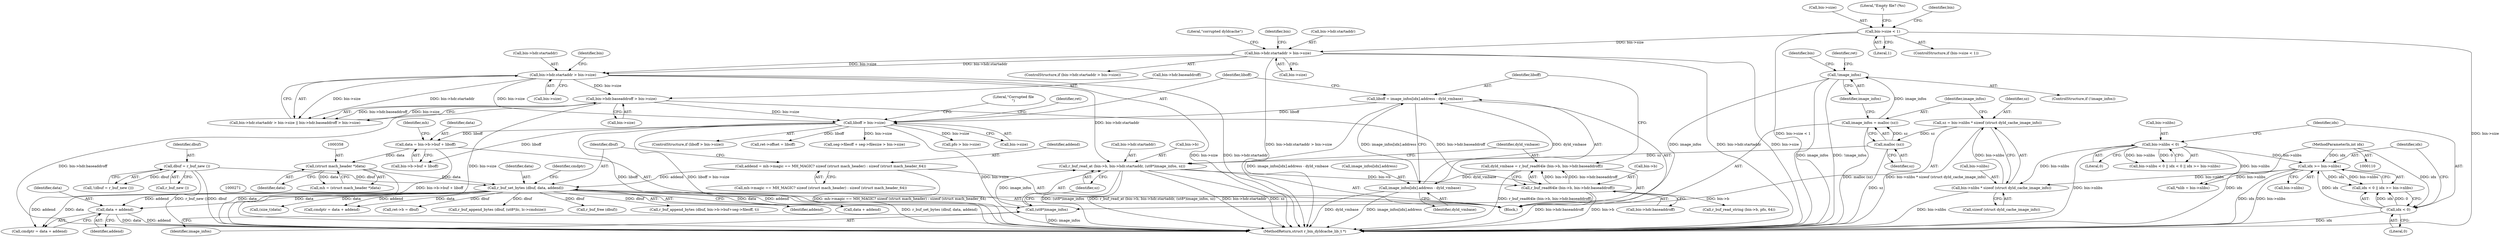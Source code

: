 digraph "0_radare2_4e98402f09a0ef0bb8559a33a4c1988c54938eaf@pointer" {
"1000454" [label="(Call,data + addend)"];
"1000412" [label="(Call,r_buf_set_bytes (dbuf, data, addend))"];
"1000390" [label="(Call,dbuf = r_buf_new ())"];
"1000357" [label="(Call,(struct mach_header *)data)"];
"1000346" [label="(Call,data = bin->b->buf + liboff)"];
"1000295" [label="(Call,liboff > bin->size)"];
"1000285" [label="(Call,liboff = image_infos[idx].address - dyld_vmbase)"];
"1000287" [label="(Call,image_infos[idx].address - dyld_vmbase)"];
"1000274" [label="(Call,dyld_vmbase = r_buf_read64le (bin->b, bin->hdr.baseaddroff))"];
"1000276" [label="(Call,r_buf_read64le (bin->b, bin->hdr.baseaddroff))"];
"1000261" [label="(Call,r_buf_read_at (bin->b, bin->hdr.startaddr, (ut8*)image_infos, sz))"];
"1000215" [label="(Call,bin->hdr.startaddr > bin->size)"];
"1000197" [label="(Call,bin->hdr.startaddr > bin->size)"];
"1000147" [label="(Call,bin->size < 1)"];
"1000270" [label="(Call,(ut8*)image_infos)"];
"1000254" [label="(Call,!image_infos)"];
"1000249" [label="(Call,image_infos = malloc (sz))"];
"1000251" [label="(Call,malloc (sz))"];
"1000241" [label="(Call,sz = bin->nlibs * sizeof (struct dyld_cache_image_info))"];
"1000243" [label="(Call,bin->nlibs * sizeof (struct dyld_cache_image_info))"];
"1000176" [label="(Call,idx >= bin->nlibs)"];
"1000173" [label="(Call,idx < 0)"];
"1000112" [label="(MethodParameterIn,int idx)"];
"1000167" [label="(Call,bin->nlibs < 0)"];
"1000224" [label="(Call,bin->hdr.baseaddroff > bin->size)"];
"1000400" [label="(Call,addend = mh->magic == MH_MAGIC? sizeof (struct mach_header) : sizeof (struct mach_header_64))"];
"1000530" [label="(Call,r_buf_append_bytes (dbuf, bin->b->buf+seg->fileoff, t))"];
"1000253" [label="(ControlStructure,if (!image_infos))"];
"1000389" [label="(Call,!(dbuf = r_buf_new ()))"];
"1000251" [label="(Call,malloc (sz))"];
"1000243" [label="(Call,bin->nlibs * sizeof (struct dyld_cache_image_info))"];
"1000454" [label="(Call,data + addend)"];
"1000293" [label="(Identifier,dyld_vmbase)"];
"1000216" [label="(Call,bin->hdr.startaddr)"];
"1000325" [label="(Call,pfo > bin->size)"];
"1000208" [label="(Literal,\"corrupted dyldcache\")"];
"1000392" [label="(Call,r_buf_new ())"];
"1000418" [label="(Call,data + addend)"];
"1000402" [label="(Call,mh->magic == MH_MAGIC? sizeof (struct mach_header) : sizeof (struct mach_header_64))"];
"1000556" [label="(Call,(size_t)data)"];
"1000224" [label="(Call,bin->hdr.baseaddroff > bin->size)"];
"1000263" [label="(Identifier,bin)"];
"1000167" [label="(Call,bin->nlibs < 0)"];
"1000296" [label="(Identifier,liboff)"];
"1000390" [label="(Call,dbuf = r_buf_new ())"];
"1000346" [label="(Call,data = bin->b->buf + liboff)"];
"1000270" [label="(Call,(ut8*)image_infos)"];
"1000174" [label="(Identifier,idx)"];
"1000302" [label="(Literal,\"Corrupted file\n\")"];
"1000272" [label="(Identifier,image_infos)"];
"1000177" [label="(Identifier,idx)"];
"1000225" [label="(Call,bin->hdr.baseaddroff)"];
"1000285" [label="(Call,liboff = image_infos[idx].address - dyld_vmbase)"];
"1000112" [label="(MethodParameterIn,int idx)"];
"1000250" [label="(Identifier,image_infos)"];
"1000148" [label="(Call,bin->size)"];
"1000154" [label="(Literal,\"Empty file? (%s)\n\")"];
"1000151" [label="(Literal,1)"];
"1000357" [label="(Call,(struct mach_header *)data)"];
"1000297" [label="(Call,bin->size)"];
"1000169" [label="(Identifier,bin)"];
"1000294" [label="(ControlStructure,if (liboff > bin->size))"];
"1000172" [label="(Call,idx < 0 || idx >= bin->nlibs)"];
"1000288" [label="(Call,image_infos[idx].address)"];
"1000401" [label="(Identifier,addend)"];
"1000276" [label="(Call,r_buf_read64le (bin->b, bin->hdr.baseaddroff))"];
"1000173" [label="(Call,idx < 0)"];
"1000280" [label="(Call,bin->hdr.baseaddroff)"];
"1000176" [label="(Call,idx >= bin->nlibs)"];
"1000287" [label="(Call,image_infos[idx].address - dyld_vmbase)"];
"1000166" [label="(Call,bin->nlibs < 0 || idx < 0 || idx >= bin->nlibs)"];
"1000184" [label="(Call,*nlib = bin->nlibs)"];
"1000416" [label="(Call,cmdptr = data + addend)"];
"1000275" [label="(Identifier,dyld_vmbase)"];
"1000727" [label="(Call,ret->b = dbuf)"];
"1000197" [label="(Call,bin->hdr.startaddr > bin->size)"];
"1000439" [label="(Call,r_buf_append_bytes (dbuf, (ut8*)lc, lc->cmdsize))"];
"1000214" [label="(Call,bin->hdr.startaddr > bin->size || bin->hdr.baseaddroff > bin->size)"];
"1000255" [label="(Identifier,image_infos)"];
"1000274" [label="(Call,dyld_vmbase = r_buf_read64le (bin->b, bin->hdr.baseaddroff))"];
"1000254" [label="(Call,!image_infos)"];
"1000526" [label="(Call,r_buf_free (dbuf))"];
"1000295" [label="(Call,liboff > bin->size)"];
"1000286" [label="(Identifier,liboff)"];
"1000412" [label="(Call,r_buf_set_bytes (dbuf, data, addend))"];
"1000307" [label="(Call,ret->offset = liboff)"];
"1000244" [label="(Call,bin->nlibs)"];
"1000273" [label="(Identifier,sz)"];
"1000171" [label="(Literal,0)"];
"1000247" [label="(Call,sizeof (struct dyld_cache_image_info))"];
"1000414" [label="(Identifier,data)"];
"1000503" [label="(Call,seg->fileoff + seg->filesize > bin->size)"];
"1000147" [label="(Call,bin->size < 1)"];
"1000215" [label="(Call,bin->hdr.startaddr > bin->size)"];
"1000252" [label="(Identifier,sz)"];
"1000242" [label="(Identifier,sz)"];
"1000456" [label="(Identifier,addend)"];
"1000168" [label="(Call,bin->nlibs)"];
"1000355" [label="(Call,mh = (struct mach_header *)data)"];
"1000340" [label="(Call,r_buf_read_string (bin->b, pfo, 64))"];
"1000750" [label="(MethodReturn,struct r_bin_dyldcache_lib_t *)"];
"1000417" [label="(Identifier,cmdptr)"];
"1000227" [label="(Identifier,bin)"];
"1000348" [label="(Call,bin->b->buf + liboff)"];
"1000452" [label="(Call,cmdptr = data + addend)"];
"1000221" [label="(Call,bin->size)"];
"1000347" [label="(Identifier,data)"];
"1000218" [label="(Identifier,bin)"];
"1000175" [label="(Literal,0)"];
"1000359" [label="(Identifier,data)"];
"1000114" [label="(Block,)"];
"1000265" [label="(Call,bin->hdr.startaddr)"];
"1000455" [label="(Identifier,data)"];
"1000400" [label="(Call,addend = mh->magic == MH_MAGIC? sizeof (struct mach_header) : sizeof (struct mach_header_64))"];
"1000203" [label="(Call,bin->size)"];
"1000356" [label="(Identifier,mh)"];
"1000258" [label="(Identifier,ret)"];
"1000230" [label="(Call,bin->size)"];
"1000262" [label="(Call,bin->b)"];
"1000413" [label="(Identifier,dbuf)"];
"1000241" [label="(Call,sz = bin->nlibs * sizeof (struct dyld_cache_image_info))"];
"1000198" [label="(Call,bin->hdr.startaddr)"];
"1000391" [label="(Identifier,dbuf)"];
"1000415" [label="(Identifier,addend)"];
"1000196" [label="(ControlStructure,if (bin->hdr.startaddr > bin->size))"];
"1000178" [label="(Call,bin->nlibs)"];
"1000261" [label="(Call,r_buf_read_at (bin->b, bin->hdr.startaddr, (ut8*)image_infos, sz))"];
"1000146" [label="(ControlStructure,if (bin->size < 1))"];
"1000249" [label="(Call,image_infos = malloc (sz))"];
"1000277" [label="(Call,bin->b)"];
"1000309" [label="(Identifier,ret)"];
"1000454" -> "1000452"  [label="AST: "];
"1000454" -> "1000456"  [label="CFG: "];
"1000455" -> "1000454"  [label="AST: "];
"1000456" -> "1000454"  [label="AST: "];
"1000452" -> "1000454"  [label="CFG: "];
"1000454" -> "1000750"  [label="DDG: data"];
"1000454" -> "1000750"  [label="DDG: addend"];
"1000412" -> "1000454"  [label="DDG: data"];
"1000412" -> "1000454"  [label="DDG: addend"];
"1000412" -> "1000114"  [label="AST: "];
"1000412" -> "1000415"  [label="CFG: "];
"1000413" -> "1000412"  [label="AST: "];
"1000414" -> "1000412"  [label="AST: "];
"1000415" -> "1000412"  [label="AST: "];
"1000417" -> "1000412"  [label="CFG: "];
"1000412" -> "1000750"  [label="DDG: r_buf_set_bytes (dbuf, data, addend)"];
"1000390" -> "1000412"  [label="DDG: dbuf"];
"1000357" -> "1000412"  [label="DDG: data"];
"1000400" -> "1000412"  [label="DDG: addend"];
"1000412" -> "1000416"  [label="DDG: data"];
"1000412" -> "1000416"  [label="DDG: addend"];
"1000412" -> "1000418"  [label="DDG: data"];
"1000412" -> "1000418"  [label="DDG: addend"];
"1000412" -> "1000439"  [label="DDG: dbuf"];
"1000412" -> "1000452"  [label="DDG: data"];
"1000412" -> "1000452"  [label="DDG: addend"];
"1000412" -> "1000526"  [label="DDG: dbuf"];
"1000412" -> "1000530"  [label="DDG: dbuf"];
"1000412" -> "1000556"  [label="DDG: data"];
"1000412" -> "1000727"  [label="DDG: dbuf"];
"1000390" -> "1000389"  [label="AST: "];
"1000390" -> "1000392"  [label="CFG: "];
"1000391" -> "1000390"  [label="AST: "];
"1000392" -> "1000390"  [label="AST: "];
"1000389" -> "1000390"  [label="CFG: "];
"1000390" -> "1000750"  [label="DDG: r_buf_new ()"];
"1000390" -> "1000750"  [label="DDG: dbuf"];
"1000390" -> "1000389"  [label="DDG: dbuf"];
"1000357" -> "1000355"  [label="AST: "];
"1000357" -> "1000359"  [label="CFG: "];
"1000358" -> "1000357"  [label="AST: "];
"1000359" -> "1000357"  [label="AST: "];
"1000355" -> "1000357"  [label="CFG: "];
"1000357" -> "1000750"  [label="DDG: data"];
"1000357" -> "1000355"  [label="DDG: data"];
"1000346" -> "1000357"  [label="DDG: data"];
"1000346" -> "1000114"  [label="AST: "];
"1000346" -> "1000348"  [label="CFG: "];
"1000347" -> "1000346"  [label="AST: "];
"1000348" -> "1000346"  [label="AST: "];
"1000356" -> "1000346"  [label="CFG: "];
"1000346" -> "1000750"  [label="DDG: bin->b->buf + liboff"];
"1000295" -> "1000346"  [label="DDG: liboff"];
"1000295" -> "1000294"  [label="AST: "];
"1000295" -> "1000297"  [label="CFG: "];
"1000296" -> "1000295"  [label="AST: "];
"1000297" -> "1000295"  [label="AST: "];
"1000302" -> "1000295"  [label="CFG: "];
"1000309" -> "1000295"  [label="CFG: "];
"1000295" -> "1000750"  [label="DDG: bin->size"];
"1000295" -> "1000750"  [label="DDG: liboff"];
"1000295" -> "1000750"  [label="DDG: liboff > bin->size"];
"1000285" -> "1000295"  [label="DDG: liboff"];
"1000215" -> "1000295"  [label="DDG: bin->size"];
"1000224" -> "1000295"  [label="DDG: bin->size"];
"1000295" -> "1000307"  [label="DDG: liboff"];
"1000295" -> "1000325"  [label="DDG: bin->size"];
"1000295" -> "1000348"  [label="DDG: liboff"];
"1000295" -> "1000503"  [label="DDG: bin->size"];
"1000285" -> "1000114"  [label="AST: "];
"1000285" -> "1000287"  [label="CFG: "];
"1000286" -> "1000285"  [label="AST: "];
"1000287" -> "1000285"  [label="AST: "];
"1000296" -> "1000285"  [label="CFG: "];
"1000285" -> "1000750"  [label="DDG: image_infos[idx].address - dyld_vmbase"];
"1000287" -> "1000285"  [label="DDG: image_infos[idx].address"];
"1000287" -> "1000285"  [label="DDG: dyld_vmbase"];
"1000287" -> "1000293"  [label="CFG: "];
"1000288" -> "1000287"  [label="AST: "];
"1000293" -> "1000287"  [label="AST: "];
"1000287" -> "1000750"  [label="DDG: dyld_vmbase"];
"1000287" -> "1000750"  [label="DDG: image_infos[idx].address"];
"1000274" -> "1000287"  [label="DDG: dyld_vmbase"];
"1000274" -> "1000114"  [label="AST: "];
"1000274" -> "1000276"  [label="CFG: "];
"1000275" -> "1000274"  [label="AST: "];
"1000276" -> "1000274"  [label="AST: "];
"1000286" -> "1000274"  [label="CFG: "];
"1000274" -> "1000750"  [label="DDG: r_buf_read64le (bin->b, bin->hdr.baseaddroff)"];
"1000276" -> "1000274"  [label="DDG: bin->b"];
"1000276" -> "1000274"  [label="DDG: bin->hdr.baseaddroff"];
"1000276" -> "1000280"  [label="CFG: "];
"1000277" -> "1000276"  [label="AST: "];
"1000280" -> "1000276"  [label="AST: "];
"1000276" -> "1000750"  [label="DDG: bin->hdr.baseaddroff"];
"1000276" -> "1000750"  [label="DDG: bin->b"];
"1000261" -> "1000276"  [label="DDG: bin->b"];
"1000224" -> "1000276"  [label="DDG: bin->hdr.baseaddroff"];
"1000276" -> "1000340"  [label="DDG: bin->b"];
"1000261" -> "1000114"  [label="AST: "];
"1000261" -> "1000273"  [label="CFG: "];
"1000262" -> "1000261"  [label="AST: "];
"1000265" -> "1000261"  [label="AST: "];
"1000270" -> "1000261"  [label="AST: "];
"1000273" -> "1000261"  [label="AST: "];
"1000275" -> "1000261"  [label="CFG: "];
"1000261" -> "1000750"  [label="DDG: bin->hdr.startaddr"];
"1000261" -> "1000750"  [label="DDG: sz"];
"1000261" -> "1000750"  [label="DDG: (ut8*)image_infos"];
"1000261" -> "1000750"  [label="DDG: r_buf_read_at (bin->b, bin->hdr.startaddr, (ut8*)image_infos, sz)"];
"1000215" -> "1000261"  [label="DDG: bin->hdr.startaddr"];
"1000270" -> "1000261"  [label="DDG: image_infos"];
"1000251" -> "1000261"  [label="DDG: sz"];
"1000215" -> "1000214"  [label="AST: "];
"1000215" -> "1000221"  [label="CFG: "];
"1000216" -> "1000215"  [label="AST: "];
"1000221" -> "1000215"  [label="AST: "];
"1000227" -> "1000215"  [label="CFG: "];
"1000214" -> "1000215"  [label="CFG: "];
"1000215" -> "1000750"  [label="DDG: bin->size"];
"1000215" -> "1000750"  [label="DDG: bin->hdr.startaddr"];
"1000215" -> "1000214"  [label="DDG: bin->hdr.startaddr"];
"1000215" -> "1000214"  [label="DDG: bin->size"];
"1000197" -> "1000215"  [label="DDG: bin->hdr.startaddr"];
"1000197" -> "1000215"  [label="DDG: bin->size"];
"1000215" -> "1000224"  [label="DDG: bin->size"];
"1000197" -> "1000196"  [label="AST: "];
"1000197" -> "1000203"  [label="CFG: "];
"1000198" -> "1000197"  [label="AST: "];
"1000203" -> "1000197"  [label="AST: "];
"1000208" -> "1000197"  [label="CFG: "];
"1000218" -> "1000197"  [label="CFG: "];
"1000197" -> "1000750"  [label="DDG: bin->size"];
"1000197" -> "1000750"  [label="DDG: bin->hdr.startaddr > bin->size"];
"1000197" -> "1000750"  [label="DDG: bin->hdr.startaddr"];
"1000147" -> "1000197"  [label="DDG: bin->size"];
"1000147" -> "1000146"  [label="AST: "];
"1000147" -> "1000151"  [label="CFG: "];
"1000148" -> "1000147"  [label="AST: "];
"1000151" -> "1000147"  [label="AST: "];
"1000154" -> "1000147"  [label="CFG: "];
"1000169" -> "1000147"  [label="CFG: "];
"1000147" -> "1000750"  [label="DDG: bin->size"];
"1000147" -> "1000750"  [label="DDG: bin->size < 1"];
"1000270" -> "1000272"  [label="CFG: "];
"1000271" -> "1000270"  [label="AST: "];
"1000272" -> "1000270"  [label="AST: "];
"1000273" -> "1000270"  [label="CFG: "];
"1000270" -> "1000750"  [label="DDG: image_infos"];
"1000254" -> "1000270"  [label="DDG: image_infos"];
"1000254" -> "1000253"  [label="AST: "];
"1000254" -> "1000255"  [label="CFG: "];
"1000255" -> "1000254"  [label="AST: "];
"1000258" -> "1000254"  [label="CFG: "];
"1000263" -> "1000254"  [label="CFG: "];
"1000254" -> "1000750"  [label="DDG: image_infos"];
"1000254" -> "1000750"  [label="DDG: !image_infos"];
"1000249" -> "1000254"  [label="DDG: image_infos"];
"1000249" -> "1000114"  [label="AST: "];
"1000249" -> "1000251"  [label="CFG: "];
"1000250" -> "1000249"  [label="AST: "];
"1000251" -> "1000249"  [label="AST: "];
"1000255" -> "1000249"  [label="CFG: "];
"1000249" -> "1000750"  [label="DDG: malloc (sz)"];
"1000251" -> "1000249"  [label="DDG: sz"];
"1000251" -> "1000252"  [label="CFG: "];
"1000252" -> "1000251"  [label="AST: "];
"1000251" -> "1000750"  [label="DDG: sz"];
"1000241" -> "1000251"  [label="DDG: sz"];
"1000241" -> "1000114"  [label="AST: "];
"1000241" -> "1000243"  [label="CFG: "];
"1000242" -> "1000241"  [label="AST: "];
"1000243" -> "1000241"  [label="AST: "];
"1000250" -> "1000241"  [label="CFG: "];
"1000241" -> "1000750"  [label="DDG: bin->nlibs * sizeof (struct dyld_cache_image_info)"];
"1000243" -> "1000241"  [label="DDG: bin->nlibs"];
"1000243" -> "1000247"  [label="CFG: "];
"1000244" -> "1000243"  [label="AST: "];
"1000247" -> "1000243"  [label="AST: "];
"1000243" -> "1000750"  [label="DDG: bin->nlibs"];
"1000176" -> "1000243"  [label="DDG: bin->nlibs"];
"1000167" -> "1000243"  [label="DDG: bin->nlibs"];
"1000176" -> "1000172"  [label="AST: "];
"1000176" -> "1000178"  [label="CFG: "];
"1000177" -> "1000176"  [label="AST: "];
"1000178" -> "1000176"  [label="AST: "];
"1000172" -> "1000176"  [label="CFG: "];
"1000176" -> "1000750"  [label="DDG: bin->nlibs"];
"1000176" -> "1000750"  [label="DDG: idx"];
"1000176" -> "1000172"  [label="DDG: idx"];
"1000176" -> "1000172"  [label="DDG: bin->nlibs"];
"1000173" -> "1000176"  [label="DDG: idx"];
"1000112" -> "1000176"  [label="DDG: idx"];
"1000167" -> "1000176"  [label="DDG: bin->nlibs"];
"1000176" -> "1000184"  [label="DDG: bin->nlibs"];
"1000173" -> "1000172"  [label="AST: "];
"1000173" -> "1000175"  [label="CFG: "];
"1000174" -> "1000173"  [label="AST: "];
"1000175" -> "1000173"  [label="AST: "];
"1000177" -> "1000173"  [label="CFG: "];
"1000172" -> "1000173"  [label="CFG: "];
"1000173" -> "1000750"  [label="DDG: idx"];
"1000173" -> "1000172"  [label="DDG: idx"];
"1000173" -> "1000172"  [label="DDG: 0"];
"1000112" -> "1000173"  [label="DDG: idx"];
"1000112" -> "1000110"  [label="AST: "];
"1000112" -> "1000750"  [label="DDG: idx"];
"1000167" -> "1000166"  [label="AST: "];
"1000167" -> "1000171"  [label="CFG: "];
"1000168" -> "1000167"  [label="AST: "];
"1000171" -> "1000167"  [label="AST: "];
"1000174" -> "1000167"  [label="CFG: "];
"1000166" -> "1000167"  [label="CFG: "];
"1000167" -> "1000750"  [label="DDG: bin->nlibs"];
"1000167" -> "1000166"  [label="DDG: bin->nlibs"];
"1000167" -> "1000166"  [label="DDG: 0"];
"1000167" -> "1000184"  [label="DDG: bin->nlibs"];
"1000224" -> "1000214"  [label="AST: "];
"1000224" -> "1000230"  [label="CFG: "];
"1000225" -> "1000224"  [label="AST: "];
"1000230" -> "1000224"  [label="AST: "];
"1000214" -> "1000224"  [label="CFG: "];
"1000224" -> "1000750"  [label="DDG: bin->hdr.baseaddroff"];
"1000224" -> "1000750"  [label="DDG: bin->size"];
"1000224" -> "1000214"  [label="DDG: bin->hdr.baseaddroff"];
"1000224" -> "1000214"  [label="DDG: bin->size"];
"1000400" -> "1000114"  [label="AST: "];
"1000400" -> "1000402"  [label="CFG: "];
"1000401" -> "1000400"  [label="AST: "];
"1000402" -> "1000400"  [label="AST: "];
"1000413" -> "1000400"  [label="CFG: "];
"1000400" -> "1000750"  [label="DDG: mh->magic == MH_MAGIC? sizeof (struct mach_header) : sizeof (struct mach_header_64)"];
}
